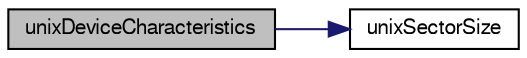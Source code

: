 digraph "unixDeviceCharacteristics"
{
  edge [fontname="FreeSans",fontsize="10",labelfontname="FreeSans",labelfontsize="10"];
  node [fontname="FreeSans",fontsize="10",shape=record];
  rankdir="LR";
  Node845972 [label="unixDeviceCharacteristics",height=0.2,width=0.4,color="black", fillcolor="grey75", style="filled", fontcolor="black"];
  Node845972 -> Node845973 [color="midnightblue",fontsize="10",style="solid",fontname="FreeSans"];
  Node845973 [label="unixSectorSize",height=0.2,width=0.4,color="black", fillcolor="white", style="filled",URL="$sqlite3_8c.html#a38890a55e78973cb8321bb1c77e81966"];
}
